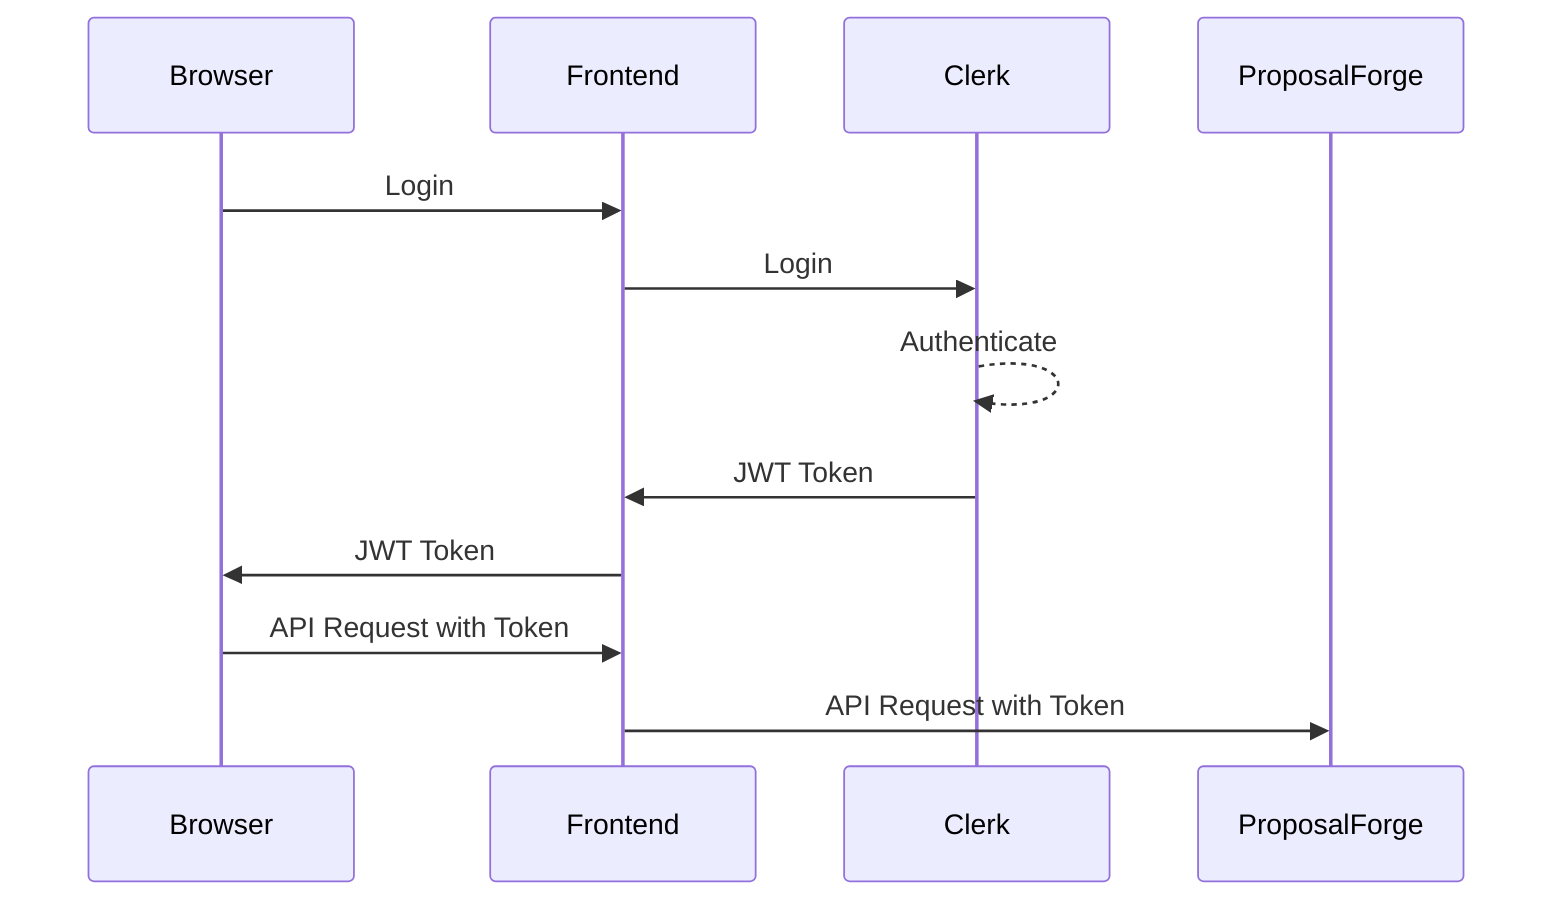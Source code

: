sequenceDiagram
    participant Browser
    participant Frontend
    participant Clerk
    participant ProposalForge

    Browser->>Frontend: Login
    Frontend->>Clerk: Login
    Clerk-->>Clerk: Authenticate
    Clerk->>Frontend: JWT Token
    Frontend->>Browser: JWT Token
    Browser->>Frontend: API Request with Token
    Frontend->>ProposalForge: API Request with Token
